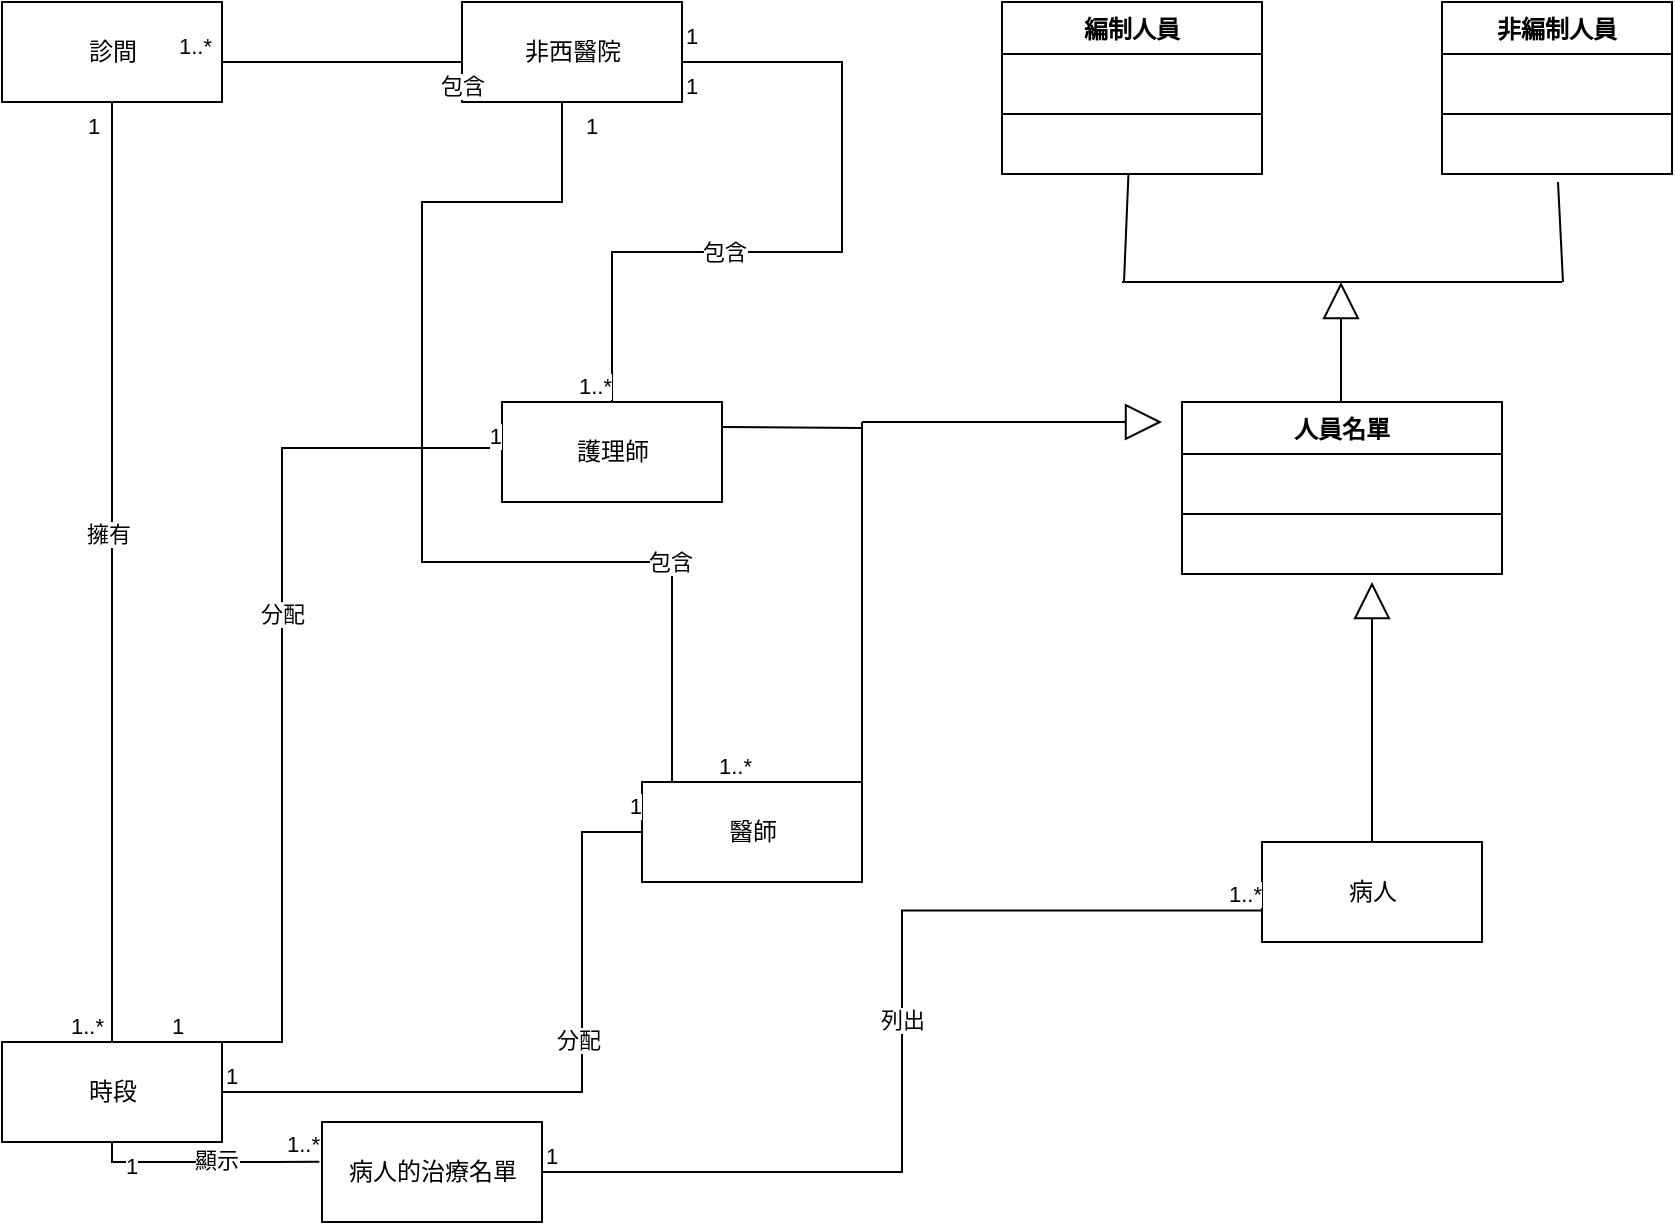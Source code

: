 <mxfile version="17.4.6" type="device"><diagram id="oKyxzHDayaN0CAhAsXDF" name="非西醫院領域模型"><mxGraphModel dx="1422" dy="762" grid="1" gridSize="10" guides="1" tooltips="1" connect="1" arrows="1" fold="1" page="1" pageScale="1" pageWidth="1200" pageHeight="1920" math="0" shadow="0"><root><mxCell id="0"/><mxCell id="1" parent="0"/><mxCell id="gdjPtbXjvq0X5zo69Bbl-1" value="編制人員" style="swimlane;fontStyle=1;align=center;verticalAlign=top;childLayout=stackLayout;horizontal=1;startSize=26;horizontalStack=0;resizeParent=1;resizeParentMax=0;resizeLast=0;collapsible=1;marginBottom=0;" parent="1" vertex="1"><mxGeometry x="670" y="20" width="130" height="86" as="geometry"/></mxCell><mxCell id="gdjPtbXjvq0X5zo69Bbl-2" value=" " style="text;strokeColor=none;fillColor=none;align=center;verticalAlign=top;spacingLeft=4;spacingRight=4;overflow=hidden;rotatable=0;points=[[0,0.5],[1,0.5]];portConstraint=eastwest;" parent="gdjPtbXjvq0X5zo69Bbl-1" vertex="1"><mxGeometry y="26" width="130" height="26" as="geometry"/></mxCell><mxCell id="gdjPtbXjvq0X5zo69Bbl-3" value="" style="line;strokeWidth=1;fillColor=none;align=left;verticalAlign=middle;spacingTop=-1;spacingLeft=3;spacingRight=3;rotatable=0;labelPosition=right;points=[];portConstraint=eastwest;" parent="gdjPtbXjvq0X5zo69Bbl-1" vertex="1"><mxGeometry y="52" width="130" height="8" as="geometry"/></mxCell><mxCell id="gdjPtbXjvq0X5zo69Bbl-4" value=" " style="text;strokeColor=none;fillColor=none;align=center;verticalAlign=top;spacingLeft=4;spacingRight=4;overflow=hidden;rotatable=0;points=[[0,0.5],[1,0.5]];portConstraint=eastwest;" parent="gdjPtbXjvq0X5zo69Bbl-1" vertex="1"><mxGeometry y="60" width="130" height="26" as="geometry"/></mxCell><mxCell id="gdjPtbXjvq0X5zo69Bbl-18" value="人員名單" style="swimlane;fontStyle=1;align=center;verticalAlign=top;childLayout=stackLayout;horizontal=1;startSize=26;horizontalStack=0;resizeParent=1;resizeParentMax=0;resizeLast=0;collapsible=1;marginBottom=0;" parent="1" vertex="1"><mxGeometry x="760" y="220" width="160" height="86" as="geometry"/></mxCell><mxCell id="gdjPtbXjvq0X5zo69Bbl-19" value=" " style="text;strokeColor=none;fillColor=none;align=left;verticalAlign=top;spacingLeft=4;spacingRight=4;overflow=hidden;rotatable=0;points=[[0,0.5],[1,0.5]];portConstraint=eastwest;" parent="gdjPtbXjvq0X5zo69Bbl-18" vertex="1"><mxGeometry y="26" width="160" height="26" as="geometry"/></mxCell><mxCell id="gdjPtbXjvq0X5zo69Bbl-20" value="" style="line;strokeWidth=1;fillColor=none;align=left;verticalAlign=middle;spacingTop=-1;spacingLeft=3;spacingRight=3;rotatable=0;labelPosition=right;points=[];portConstraint=eastwest;" parent="gdjPtbXjvq0X5zo69Bbl-18" vertex="1"><mxGeometry y="52" width="160" height="8" as="geometry"/></mxCell><mxCell id="gdjPtbXjvq0X5zo69Bbl-21" value=" " style="text;strokeColor=none;fillColor=none;align=left;verticalAlign=top;spacingLeft=4;spacingRight=4;overflow=hidden;rotatable=0;points=[[0,0.5],[1,0.5]];portConstraint=eastwest;" parent="gdjPtbXjvq0X5zo69Bbl-18" vertex="1"><mxGeometry y="60" width="160" height="26" as="geometry"/></mxCell><mxCell id="gdjPtbXjvq0X5zo69Bbl-22" value="非編制人員" style="swimlane;fontStyle=1;align=center;verticalAlign=top;childLayout=stackLayout;horizontal=1;startSize=26;horizontalStack=0;resizeParent=1;resizeParentMax=0;resizeLast=0;collapsible=1;marginBottom=0;" parent="1" vertex="1"><mxGeometry x="890" y="20" width="115" height="86" as="geometry"/></mxCell><mxCell id="gdjPtbXjvq0X5zo69Bbl-23" value=" " style="text;strokeColor=none;fillColor=none;align=center;verticalAlign=top;spacingLeft=4;spacingRight=4;overflow=hidden;rotatable=0;points=[[0,0.5],[1,0.5]];portConstraint=eastwest;" parent="gdjPtbXjvq0X5zo69Bbl-22" vertex="1"><mxGeometry y="26" width="115" height="26" as="geometry"/></mxCell><mxCell id="gdjPtbXjvq0X5zo69Bbl-24" value="" style="line;strokeWidth=1;fillColor=none;align=left;verticalAlign=middle;spacingTop=-1;spacingLeft=3;spacingRight=3;rotatable=0;labelPosition=right;points=[];portConstraint=eastwest;" parent="gdjPtbXjvq0X5zo69Bbl-22" vertex="1"><mxGeometry y="52" width="115" height="8" as="geometry"/></mxCell><mxCell id="gdjPtbXjvq0X5zo69Bbl-25" value=" " style="text;strokeColor=none;fillColor=none;align=left;verticalAlign=top;spacingLeft=4;spacingRight=4;overflow=hidden;rotatable=0;points=[[0,0.5],[1,0.5]];portConstraint=eastwest;" parent="gdjPtbXjvq0X5zo69Bbl-22" vertex="1"><mxGeometry y="60" width="115" height="26" as="geometry"/></mxCell><mxCell id="UHXW2R6gGSEq-Z4a95OJ-1" value="非西醫院" style="html=1;" parent="1" vertex="1"><mxGeometry x="400" y="20" width="110" height="50" as="geometry"/></mxCell><mxCell id="UHXW2R6gGSEq-Z4a95OJ-2" value="診間" style="html=1;" parent="1" vertex="1"><mxGeometry x="170" y="20" width="110" height="50" as="geometry"/></mxCell><mxCell id="UHXW2R6gGSEq-Z4a95OJ-3" value="醫師" style="html=1;" parent="1" vertex="1"><mxGeometry x="490" y="410" width="110" height="50" as="geometry"/></mxCell><mxCell id="UHXW2R6gGSEq-Z4a95OJ-9" value="" style="endArrow=none;html=1;edgeStyle=orthogonalEdgeStyle;rounded=0;entryX=0;entryY=0.5;entryDx=0;entryDy=0;exitX=1;exitY=0.5;exitDx=0;exitDy=0;" parent="1" source="81R_iscU93rCLyDy0mp--8" target="UHXW2R6gGSEq-Z4a95OJ-3" edge="1"><mxGeometry relative="1" as="geometry"><mxPoint x="350" y="540" as="sourcePoint"/><mxPoint x="520" y="420" as="targetPoint"/><Array as="points"><mxPoint x="460" y="565"/></Array></mxGeometry></mxCell><mxCell id="UHXW2R6gGSEq-Z4a95OJ-10" value="1" style="edgeLabel;resizable=0;html=1;align=left;verticalAlign=bottom;" parent="UHXW2R6gGSEq-Z4a95OJ-9" connectable="0" vertex="1"><mxGeometry x="-1" relative="1" as="geometry"/></mxCell><mxCell id="UHXW2R6gGSEq-Z4a95OJ-11" value="1" style="edgeLabel;resizable=0;html=1;align=right;verticalAlign=bottom;" parent="UHXW2R6gGSEq-Z4a95OJ-9" connectable="0" vertex="1"><mxGeometry x="1" relative="1" as="geometry"><mxPoint y="-5" as="offset"/></mxGeometry></mxCell><mxCell id="81R_iscU93rCLyDy0mp--42" value="分配" style="edgeLabel;html=1;align=center;verticalAlign=middle;resizable=0;points=[];" parent="UHXW2R6gGSEq-Z4a95OJ-9" vertex="1" connectable="0"><mxGeometry x="0.211" y="2" relative="1" as="geometry"><mxPoint as="offset"/></mxGeometry></mxCell><mxCell id="81R_iscU93rCLyDy0mp--5" value="" style="endArrow=none;html=1;edgeStyle=orthogonalEdgeStyle;rounded=0;exitX=0.5;exitY=1;exitDx=0;exitDy=0;entryX=0.5;entryY=0;entryDx=0;entryDy=0;" parent="1" source="UHXW2R6gGSEq-Z4a95OJ-2" target="81R_iscU93rCLyDy0mp--8" edge="1"><mxGeometry relative="1" as="geometry"><mxPoint x="460" y="550" as="sourcePoint"/><mxPoint x="294" y="520" as="targetPoint"/></mxGeometry></mxCell><mxCell id="81R_iscU93rCLyDy0mp--6" value="1" style="edgeLabel;resizable=0;html=1;align=left;verticalAlign=bottom;" parent="81R_iscU93rCLyDy0mp--5" connectable="0" vertex="1"><mxGeometry x="-1" relative="1" as="geometry"><mxPoint x="-14" y="20" as="offset"/></mxGeometry></mxCell><mxCell id="81R_iscU93rCLyDy0mp--7" value="1..*" style="edgeLabel;resizable=0;html=1;align=right;verticalAlign=bottom;" parent="81R_iscU93rCLyDy0mp--5" connectable="0" vertex="1"><mxGeometry x="1" relative="1" as="geometry"><mxPoint x="-4" as="offset"/></mxGeometry></mxCell><mxCell id="81R_iscU93rCLyDy0mp--45" value="擁有" style="edgeLabel;html=1;align=center;verticalAlign=middle;resizable=0;points=[];" parent="81R_iscU93rCLyDy0mp--5" vertex="1" connectable="0"><mxGeometry x="-0.084" y="-2" relative="1" as="geometry"><mxPoint as="offset"/></mxGeometry></mxCell><mxCell id="81R_iscU93rCLyDy0mp--8" value="時段" style="html=1;" parent="1" vertex="1"><mxGeometry x="170" y="540" width="110" height="50" as="geometry"/></mxCell><mxCell id="81R_iscU93rCLyDy0mp--9" value="病人的治療名單" style="html=1;" parent="1" vertex="1"><mxGeometry x="330" y="580" width="110" height="50" as="geometry"/></mxCell><mxCell id="81R_iscU93rCLyDy0mp--17" value="病人" style="html=1;" parent="1" vertex="1"><mxGeometry x="800" y="440" width="110" height="50" as="geometry"/></mxCell><mxCell id="81R_iscU93rCLyDy0mp--24" value="" style="endArrow=block;endSize=16;endFill=0;html=1;rounded=0;exitX=0.5;exitY=0;exitDx=0;exitDy=0;" parent="1" source="81R_iscU93rCLyDy0mp--17" edge="1"><mxGeometry width="160" relative="1" as="geometry"><mxPoint x="962.5" y="500" as="sourcePoint"/><mxPoint x="855" y="310" as="targetPoint"/></mxGeometry></mxCell><mxCell id="81R_iscU93rCLyDy0mp--25" value="" style="endArrow=none;html=1;rounded=0;" parent="1" edge="1" source="gdjPtbXjvq0X5zo69Bbl-1"><mxGeometry width="50" height="50" relative="1" as="geometry"><mxPoint x="730" y="180" as="sourcePoint"/><mxPoint x="731" y="160" as="targetPoint"/></mxGeometry></mxCell><mxCell id="81R_iscU93rCLyDy0mp--26" value="" style="endArrow=none;html=1;rounded=0;" parent="1" edge="1"><mxGeometry width="50" height="50" relative="1" as="geometry"><mxPoint x="948" y="110" as="sourcePoint"/><mxPoint x="950.5" y="160" as="targetPoint"/></mxGeometry></mxCell><mxCell id="81R_iscU93rCLyDy0mp--27" value="" style="endArrow=none;html=1;rounded=0;" parent="1" edge="1"><mxGeometry width="50" height="50" relative="1" as="geometry"><mxPoint x="730" y="160" as="sourcePoint"/><mxPoint x="950" y="160" as="targetPoint"/></mxGeometry></mxCell><mxCell id="81R_iscU93rCLyDy0mp--28" value="" style="endArrow=block;endSize=16;endFill=0;html=1;rounded=0;" parent="1" edge="1"><mxGeometry y="-20" width="160" relative="1" as="geometry"><mxPoint x="839.5" y="220" as="sourcePoint"/><mxPoint x="839.5" y="160" as="targetPoint"/><mxPoint as="offset"/></mxGeometry></mxCell><mxCell id="81R_iscU93rCLyDy0mp--29" value="護理師" style="html=1;" parent="1" vertex="1"><mxGeometry x="420" y="220" width="110" height="50" as="geometry"/></mxCell><mxCell id="81R_iscU93rCLyDy0mp--33" value="" style="endArrow=none;html=1;edgeStyle=orthogonalEdgeStyle;rounded=0;entryX=0;entryY=0.5;entryDx=0;entryDy=0;exitX=0.75;exitY=0;exitDx=0;exitDy=0;" parent="1" source="81R_iscU93rCLyDy0mp--8" target="81R_iscU93rCLyDy0mp--29" edge="1"><mxGeometry relative="1" as="geometry"><mxPoint x="350" y="320" as="sourcePoint"/><mxPoint x="540" y="310" as="targetPoint"/><Array as="points"><mxPoint x="310" y="540"/><mxPoint x="310" y="243"/></Array></mxGeometry></mxCell><mxCell id="81R_iscU93rCLyDy0mp--34" value="1" style="edgeLabel;resizable=0;html=1;align=left;verticalAlign=bottom;" parent="81R_iscU93rCLyDy0mp--33" connectable="0" vertex="1"><mxGeometry x="-1" relative="1" as="geometry"/></mxCell><mxCell id="81R_iscU93rCLyDy0mp--35" value="1" style="edgeLabel;resizable=0;html=1;align=right;verticalAlign=bottom;" parent="81R_iscU93rCLyDy0mp--33" connectable="0" vertex="1"><mxGeometry x="1" relative="1" as="geometry"/></mxCell><mxCell id="81R_iscU93rCLyDy0mp--41" value="分配" style="edgeLabel;html=1;align=center;verticalAlign=middle;resizable=0;points=[];" parent="81R_iscU93rCLyDy0mp--33" vertex="1" connectable="0"><mxGeometry x="0.165" relative="1" as="geometry"><mxPoint as="offset"/></mxGeometry></mxCell><mxCell id="81R_iscU93rCLyDy0mp--36" value="" style="endArrow=none;html=1;rounded=0;exitX=1;exitY=0.25;exitDx=0;exitDy=0;" parent="1" edge="1" source="81R_iscU93rCLyDy0mp--29"><mxGeometry width="50" height="50" relative="1" as="geometry"><mxPoint x="560" y="240" as="sourcePoint"/><mxPoint x="600" y="233" as="targetPoint"/></mxGeometry></mxCell><mxCell id="81R_iscU93rCLyDy0mp--38" value="" style="endArrow=none;html=1;rounded=0;exitX=1;exitY=0;exitDx=0;exitDy=0;" parent="1" edge="1" source="UHXW2R6gGSEq-Z4a95OJ-3"><mxGeometry width="50" height="50" relative="1" as="geometry"><mxPoint x="560" y="360" as="sourcePoint"/><mxPoint x="600" y="360" as="targetPoint"/></mxGeometry></mxCell><mxCell id="81R_iscU93rCLyDy0mp--39" value="" style="endArrow=none;html=1;rounded=0;" parent="1" edge="1"><mxGeometry width="50" height="50" relative="1" as="geometry"><mxPoint x="600" y="360" as="sourcePoint"/><mxPoint x="600" y="230" as="targetPoint"/></mxGeometry></mxCell><mxCell id="81R_iscU93rCLyDy0mp--40" value="" style="endArrow=block;endSize=16;endFill=0;html=1;rounded=0;" parent="1" edge="1"><mxGeometry width="160" relative="1" as="geometry"><mxPoint x="600" y="230" as="sourcePoint"/><mxPoint x="750" y="230" as="targetPoint"/></mxGeometry></mxCell><mxCell id="81R_iscU93rCLyDy0mp--48" value="" style="endArrow=none;html=1;edgeStyle=orthogonalEdgeStyle;rounded=0;exitX=1;exitY=0.5;exitDx=0;exitDy=0;entryX=0.001;entryY=0.684;entryDx=0;entryDy=0;entryPerimeter=0;" parent="1" source="81R_iscU93rCLyDy0mp--9" target="81R_iscU93rCLyDy0mp--17" edge="1"><mxGeometry relative="1" as="geometry"><mxPoint x="670" y="620" as="sourcePoint"/><mxPoint x="830" y="620" as="targetPoint"/></mxGeometry></mxCell><mxCell id="81R_iscU93rCLyDy0mp--49" value="1" style="edgeLabel;resizable=0;html=1;align=left;verticalAlign=bottom;" parent="81R_iscU93rCLyDy0mp--48" connectable="0" vertex="1"><mxGeometry x="-1" relative="1" as="geometry"/></mxCell><mxCell id="81R_iscU93rCLyDy0mp--50" value="1..*" style="edgeLabel;resizable=0;html=1;align=right;verticalAlign=bottom;" parent="81R_iscU93rCLyDy0mp--48" connectable="0" vertex="1"><mxGeometry x="1" relative="1" as="geometry"/></mxCell><mxCell id="81R_iscU93rCLyDy0mp--51" value="列出" style="edgeLabel;html=1;align=center;verticalAlign=middle;resizable=0;points=[];" parent="81R_iscU93rCLyDy0mp--48" vertex="1" connectable="0"><mxGeometry x="0.043" relative="1" as="geometry"><mxPoint as="offset"/></mxGeometry></mxCell><mxCell id="81R_iscU93rCLyDy0mp--55" value="" style="endArrow=none;html=1;edgeStyle=orthogonalEdgeStyle;rounded=0;exitX=0.5;exitY=1;exitDx=0;exitDy=0;entryX=-0.012;entryY=0.397;entryDx=0;entryDy=0;entryPerimeter=0;" parent="1" source="81R_iscU93rCLyDy0mp--8" target="81R_iscU93rCLyDy0mp--9" edge="1"><mxGeometry relative="1" as="geometry"><mxPoint x="240" y="610" as="sourcePoint"/><mxPoint x="490" y="610" as="targetPoint"/></mxGeometry></mxCell><mxCell id="81R_iscU93rCLyDy0mp--56" value="1" style="edgeLabel;resizable=0;html=1;align=left;verticalAlign=bottom;" parent="81R_iscU93rCLyDy0mp--55" connectable="0" vertex="1"><mxGeometry x="-1" relative="1" as="geometry"><mxPoint x="5" y="20" as="offset"/></mxGeometry></mxCell><mxCell id="81R_iscU93rCLyDy0mp--57" value="1..*" style="edgeLabel;resizable=0;html=1;align=right;verticalAlign=bottom;" parent="81R_iscU93rCLyDy0mp--55" connectable="0" vertex="1"><mxGeometry x="1" relative="1" as="geometry"><mxPoint x="1" as="offset"/></mxGeometry></mxCell><mxCell id="uKmRZOjP_zhKltx8dkPU-1" value="顯示" style="edgeLabel;html=1;align=center;verticalAlign=middle;resizable=0;points=[];" parent="81R_iscU93rCLyDy0mp--55" vertex="1" connectable="0"><mxGeometry x="0.092" y="1" relative="1" as="geometry"><mxPoint as="offset"/></mxGeometry></mxCell><mxCell id="81R_iscU93rCLyDy0mp--58" value="" style="endArrow=none;html=1;edgeStyle=orthogonalEdgeStyle;rounded=0;exitX=0.5;exitY=1;exitDx=0;exitDy=0;" parent="1" source="UHXW2R6gGSEq-Z4a95OJ-1" edge="1"><mxGeometry relative="1" as="geometry"><mxPoint x="410" y="310" as="sourcePoint"/><mxPoint x="280" y="50" as="targetPoint"/><Array as="points"><mxPoint x="400" y="70"/><mxPoint x="400" y="50"/></Array></mxGeometry></mxCell><mxCell id="81R_iscU93rCLyDy0mp--59" value="1" style="edgeLabel;resizable=0;html=1;align=left;verticalAlign=bottom;" parent="81R_iscU93rCLyDy0mp--58" connectable="0" vertex="1"><mxGeometry x="-1" relative="1" as="geometry"><mxPoint x="5" y="20" as="offset"/></mxGeometry></mxCell><mxCell id="81R_iscU93rCLyDy0mp--60" value="1..*" style="edgeLabel;resizable=0;html=1;align=right;verticalAlign=bottom;" parent="81R_iscU93rCLyDy0mp--58" connectable="0" vertex="1"><mxGeometry x="1" relative="1" as="geometry"><mxPoint x="-5" as="offset"/></mxGeometry></mxCell><mxCell id="81R_iscU93rCLyDy0mp--61" value="包含" style="edgeLabel;html=1;align=center;verticalAlign=middle;resizable=0;points=[];" parent="81R_iscU93rCLyDy0mp--58" vertex="1" connectable="0"><mxGeometry x="-0.233" relative="1" as="geometry"><mxPoint y="12" as="offset"/></mxGeometry></mxCell><mxCell id="XmV3WufXzhRCjw6xoS6X-1" value="" style="endArrow=none;html=1;edgeStyle=orthogonalEdgeStyle;rounded=0;exitX=1;exitY=0.5;exitDx=0;exitDy=0;entryX=0.5;entryY=0;entryDx=0;entryDy=0;" parent="1" source="UHXW2R6gGSEq-Z4a95OJ-1" target="81R_iscU93rCLyDy0mp--29" edge="1"><mxGeometry relative="1" as="geometry"><mxPoint x="360" y="60" as="sourcePoint"/><mxPoint x="520" y="60" as="targetPoint"/><Array as="points"><mxPoint x="510" y="50"/><mxPoint x="590" y="50"/><mxPoint x="590" y="145"/><mxPoint x="475" y="145"/></Array></mxGeometry></mxCell><mxCell id="XmV3WufXzhRCjw6xoS6X-2" value="1" style="edgeLabel;resizable=0;html=1;align=left;verticalAlign=bottom;" parent="XmV3WufXzhRCjw6xoS6X-1" connectable="0" vertex="1"><mxGeometry x="-1" relative="1" as="geometry"/></mxCell><mxCell id="XmV3WufXzhRCjw6xoS6X-3" value="1..*" style="edgeLabel;resizable=0;html=1;align=right;verticalAlign=bottom;" parent="XmV3WufXzhRCjw6xoS6X-1" connectable="0" vertex="1"><mxGeometry x="1" relative="1" as="geometry"/></mxCell><mxCell id="XmV3WufXzhRCjw6xoS6X-8" value="包含" style="edgeLabel;html=1;align=center;verticalAlign=middle;resizable=0;points=[];" parent="XmV3WufXzhRCjw6xoS6X-1" vertex="1" connectable="0"><mxGeometry x="0.291" relative="1" as="geometry"><mxPoint as="offset"/></mxGeometry></mxCell><mxCell id="XmV3WufXzhRCjw6xoS6X-4" value="" style="endArrow=none;html=1;edgeStyle=orthogonalEdgeStyle;rounded=0;exitX=1;exitY=1;exitDx=0;exitDy=0;entryX=0.5;entryY=0;entryDx=0;entryDy=0;" parent="1" source="UHXW2R6gGSEq-Z4a95OJ-1" target="UHXW2R6gGSEq-Z4a95OJ-3" edge="1"><mxGeometry relative="1" as="geometry"><mxPoint x="310" y="150" as="sourcePoint"/><mxPoint x="510" y="300" as="targetPoint"/><Array as="points"><mxPoint x="450" y="70"/><mxPoint x="450" y="120"/><mxPoint x="380" y="120"/><mxPoint x="380" y="300"/><mxPoint x="505" y="300"/><mxPoint x="505" y="410"/></Array></mxGeometry></mxCell><mxCell id="XmV3WufXzhRCjw6xoS6X-5" value="1" style="edgeLabel;resizable=0;html=1;align=left;verticalAlign=bottom;" parent="XmV3WufXzhRCjw6xoS6X-4" connectable="0" vertex="1"><mxGeometry x="-1" relative="1" as="geometry"/></mxCell><mxCell id="XmV3WufXzhRCjw6xoS6X-6" value="1..*" style="edgeLabel;resizable=0;html=1;align=right;verticalAlign=bottom;" parent="XmV3WufXzhRCjw6xoS6X-4" connectable="0" vertex="1"><mxGeometry x="1" relative="1" as="geometry"/></mxCell><mxCell id="XmV3WufXzhRCjw6xoS6X-7" value="包含" style="edgeLabel;html=1;align=center;verticalAlign=middle;resizable=0;points=[];" parent="XmV3WufXzhRCjw6xoS6X-4" vertex="1" connectable="0"><mxGeometry x="0.527" y="-1" relative="1" as="geometry"><mxPoint as="offset"/></mxGeometry></mxCell></root></mxGraphModel></diagram></mxfile>